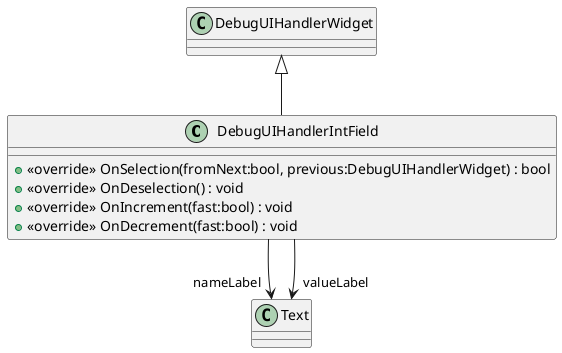 @startuml
class DebugUIHandlerIntField {
    + <<override>> OnSelection(fromNext:bool, previous:DebugUIHandlerWidget) : bool
    + <<override>> OnDeselection() : void
    + <<override>> OnIncrement(fast:bool) : void
    + <<override>> OnDecrement(fast:bool) : void
}
DebugUIHandlerWidget <|-- DebugUIHandlerIntField
DebugUIHandlerIntField --> "nameLabel" Text
DebugUIHandlerIntField --> "valueLabel" Text
@enduml
